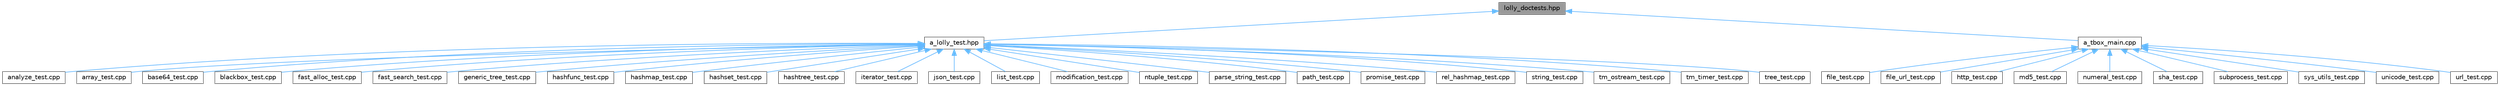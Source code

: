 digraph "lolly_doctests.hpp"
{
 // LATEX_PDF_SIZE
  bgcolor="transparent";
  edge [fontname=Helvetica,fontsize=10,labelfontname=Helvetica,labelfontsize=10];
  node [fontname=Helvetica,fontsize=10,shape=box,height=0.2,width=0.4];
  Node1 [id="Node000001",label="lolly_doctests.hpp",height=0.2,width=0.4,color="gray40", fillcolor="grey60", style="filled", fontcolor="black",tooltip=" "];
  Node1 -> Node2 [id="edge1_Node000001_Node000002",dir="back",color="steelblue1",style="solid",tooltip=" "];
  Node2 [id="Node000002",label="a_lolly_test.hpp",height=0.2,width=0.4,color="grey40", fillcolor="white", style="filled",URL="$a__lolly__test_8hpp.html",tooltip=" "];
  Node2 -> Node3 [id="edge2_Node000002_Node000003",dir="back",color="steelblue1",style="solid",tooltip=" "];
  Node3 [id="Node000003",label="analyze_test.cpp",height=0.2,width=0.4,color="grey40", fillcolor="white", style="filled",URL="$analyze__test_8cpp.html",tooltip=" "];
  Node2 -> Node4 [id="edge3_Node000002_Node000004",dir="back",color="steelblue1",style="solid",tooltip=" "];
  Node4 [id="Node000004",label="array_test.cpp",height=0.2,width=0.4,color="grey40", fillcolor="white", style="filled",URL="$array__test_8cpp.html",tooltip=" "];
  Node2 -> Node5 [id="edge4_Node000002_Node000005",dir="back",color="steelblue1",style="solid",tooltip=" "];
  Node5 [id="Node000005",label="base64_test.cpp",height=0.2,width=0.4,color="grey40", fillcolor="white", style="filled",URL="$base64__test_8cpp.html",tooltip=" "];
  Node2 -> Node6 [id="edge5_Node000002_Node000006",dir="back",color="steelblue1",style="solid",tooltip=" "];
  Node6 [id="Node000006",label="blackbox_test.cpp",height=0.2,width=0.4,color="grey40", fillcolor="white", style="filled",URL="$blackbox__test_8cpp.html",tooltip=" "];
  Node2 -> Node7 [id="edge6_Node000002_Node000007",dir="back",color="steelblue1",style="solid",tooltip=" "];
  Node7 [id="Node000007",label="fast_alloc_test.cpp",height=0.2,width=0.4,color="grey40", fillcolor="white", style="filled",URL="$fast__alloc__test_8cpp.html",tooltip=" "];
  Node2 -> Node8 [id="edge7_Node000002_Node000008",dir="back",color="steelblue1",style="solid",tooltip=" "];
  Node8 [id="Node000008",label="fast_search_test.cpp",height=0.2,width=0.4,color="grey40", fillcolor="white", style="filled",URL="$fast__search__test_8cpp.html",tooltip=" "];
  Node2 -> Node9 [id="edge8_Node000002_Node000009",dir="back",color="steelblue1",style="solid",tooltip=" "];
  Node9 [id="Node000009",label="generic_tree_test.cpp",height=0.2,width=0.4,color="grey40", fillcolor="white", style="filled",URL="$generic__tree__test_8cpp.html",tooltip=" "];
  Node2 -> Node10 [id="edge9_Node000002_Node000010",dir="back",color="steelblue1",style="solid",tooltip=" "];
  Node10 [id="Node000010",label="hashfunc_test.cpp",height=0.2,width=0.4,color="grey40", fillcolor="white", style="filled",URL="$hashfunc__test_8cpp.html",tooltip=" "];
  Node2 -> Node11 [id="edge10_Node000002_Node000011",dir="back",color="steelblue1",style="solid",tooltip=" "];
  Node11 [id="Node000011",label="hashmap_test.cpp",height=0.2,width=0.4,color="grey40", fillcolor="white", style="filled",URL="$hashmap__test_8cpp.html",tooltip=" "];
  Node2 -> Node12 [id="edge11_Node000002_Node000012",dir="back",color="steelblue1",style="solid",tooltip=" "];
  Node12 [id="Node000012",label="hashset_test.cpp",height=0.2,width=0.4,color="grey40", fillcolor="white", style="filled",URL="$hashset__test_8cpp.html",tooltip=" "];
  Node2 -> Node13 [id="edge12_Node000002_Node000013",dir="back",color="steelblue1",style="solid",tooltip=" "];
  Node13 [id="Node000013",label="hashtree_test.cpp",height=0.2,width=0.4,color="grey40", fillcolor="white", style="filled",URL="$hashtree__test_8cpp.html",tooltip=" "];
  Node2 -> Node14 [id="edge13_Node000002_Node000014",dir="back",color="steelblue1",style="solid",tooltip=" "];
  Node14 [id="Node000014",label="iterator_test.cpp",height=0.2,width=0.4,color="grey40", fillcolor="white", style="filled",URL="$iterator__test_8cpp.html",tooltip=" "];
  Node2 -> Node15 [id="edge14_Node000002_Node000015",dir="back",color="steelblue1",style="solid",tooltip=" "];
  Node15 [id="Node000015",label="json_test.cpp",height=0.2,width=0.4,color="grey40", fillcolor="white", style="filled",URL="$json__test_8cpp.html",tooltip=" "];
  Node2 -> Node16 [id="edge15_Node000002_Node000016",dir="back",color="steelblue1",style="solid",tooltip=" "];
  Node16 [id="Node000016",label="list_test.cpp",height=0.2,width=0.4,color="grey40", fillcolor="white", style="filled",URL="$list__test_8cpp.html",tooltip=" "];
  Node2 -> Node17 [id="edge16_Node000002_Node000017",dir="back",color="steelblue1",style="solid",tooltip=" "];
  Node17 [id="Node000017",label="modification_test.cpp",height=0.2,width=0.4,color="grey40", fillcolor="white", style="filled",URL="$modification__test_8cpp.html",tooltip=" "];
  Node2 -> Node18 [id="edge17_Node000002_Node000018",dir="back",color="steelblue1",style="solid",tooltip=" "];
  Node18 [id="Node000018",label="ntuple_test.cpp",height=0.2,width=0.4,color="grey40", fillcolor="white", style="filled",URL="$ntuple__test_8cpp.html",tooltip=" "];
  Node2 -> Node19 [id="edge18_Node000002_Node000019",dir="back",color="steelblue1",style="solid",tooltip=" "];
  Node19 [id="Node000019",label="parse_string_test.cpp",height=0.2,width=0.4,color="grey40", fillcolor="white", style="filled",URL="$parse__string__test_8cpp.html",tooltip=" "];
  Node2 -> Node20 [id="edge19_Node000002_Node000020",dir="back",color="steelblue1",style="solid",tooltip=" "];
  Node20 [id="Node000020",label="path_test.cpp",height=0.2,width=0.4,color="grey40", fillcolor="white", style="filled",URL="$path__test_8cpp.html",tooltip=" "];
  Node2 -> Node21 [id="edge20_Node000002_Node000021",dir="back",color="steelblue1",style="solid",tooltip=" "];
  Node21 [id="Node000021",label="promise_test.cpp",height=0.2,width=0.4,color="grey40", fillcolor="white", style="filled",URL="$promise__test_8cpp.html",tooltip=" "];
  Node2 -> Node22 [id="edge21_Node000002_Node000022",dir="back",color="steelblue1",style="solid",tooltip=" "];
  Node22 [id="Node000022",label="rel_hashmap_test.cpp",height=0.2,width=0.4,color="grey40", fillcolor="white", style="filled",URL="$rel__hashmap__test_8cpp.html",tooltip=" "];
  Node2 -> Node23 [id="edge22_Node000002_Node000023",dir="back",color="steelblue1",style="solid",tooltip=" "];
  Node23 [id="Node000023",label="string_test.cpp",height=0.2,width=0.4,color="grey40", fillcolor="white", style="filled",URL="$string__test_8cpp.html",tooltip=" "];
  Node2 -> Node24 [id="edge23_Node000002_Node000024",dir="back",color="steelblue1",style="solid",tooltip=" "];
  Node24 [id="Node000024",label="tm_ostream_test.cpp",height=0.2,width=0.4,color="grey40", fillcolor="white", style="filled",URL="$tm__ostream__test_8cpp.html",tooltip=" "];
  Node2 -> Node25 [id="edge24_Node000002_Node000025",dir="back",color="steelblue1",style="solid",tooltip=" "];
  Node25 [id="Node000025",label="tm_timer_test.cpp",height=0.2,width=0.4,color="grey40", fillcolor="white", style="filled",URL="$tm__timer__test_8cpp.html",tooltip=" "];
  Node2 -> Node26 [id="edge25_Node000002_Node000026",dir="back",color="steelblue1",style="solid",tooltip=" "];
  Node26 [id="Node000026",label="tree_test.cpp",height=0.2,width=0.4,color="grey40", fillcolor="white", style="filled",URL="$tree__test_8cpp.html",tooltip=" "];
  Node1 -> Node27 [id="edge26_Node000001_Node000027",dir="back",color="steelblue1",style="solid",tooltip=" "];
  Node27 [id="Node000027",label="a_tbox_main.cpp",height=0.2,width=0.4,color="grey40", fillcolor="white", style="filled",URL="$a__tbox__main_8cpp.html",tooltip=" "];
  Node27 -> Node28 [id="edge27_Node000027_Node000028",dir="back",color="steelblue1",style="solid",tooltip=" "];
  Node28 [id="Node000028",label="file_test.cpp",height=0.2,width=0.4,color="grey40", fillcolor="white", style="filled",URL="$file__test_8cpp.html",tooltip=" "];
  Node27 -> Node29 [id="edge28_Node000027_Node000029",dir="back",color="steelblue1",style="solid",tooltip=" "];
  Node29 [id="Node000029",label="file_url_test.cpp",height=0.2,width=0.4,color="grey40", fillcolor="white", style="filled",URL="$file__url__test_8cpp.html",tooltip=" "];
  Node27 -> Node30 [id="edge29_Node000027_Node000030",dir="back",color="steelblue1",style="solid",tooltip=" "];
  Node30 [id="Node000030",label="http_test.cpp",height=0.2,width=0.4,color="grey40", fillcolor="white", style="filled",URL="$http__test_8cpp.html",tooltip=" "];
  Node27 -> Node31 [id="edge30_Node000027_Node000031",dir="back",color="steelblue1",style="solid",tooltip=" "];
  Node31 [id="Node000031",label="md5_test.cpp",height=0.2,width=0.4,color="grey40", fillcolor="white", style="filled",URL="$md5__test_8cpp.html",tooltip=" "];
  Node27 -> Node32 [id="edge31_Node000027_Node000032",dir="back",color="steelblue1",style="solid",tooltip=" "];
  Node32 [id="Node000032",label="numeral_test.cpp",height=0.2,width=0.4,color="grey40", fillcolor="white", style="filled",URL="$numeral__test_8cpp.html",tooltip=" "];
  Node27 -> Node33 [id="edge32_Node000027_Node000033",dir="back",color="steelblue1",style="solid",tooltip=" "];
  Node33 [id="Node000033",label="sha_test.cpp",height=0.2,width=0.4,color="grey40", fillcolor="white", style="filled",URL="$sha__test_8cpp.html",tooltip=" "];
  Node27 -> Node34 [id="edge33_Node000027_Node000034",dir="back",color="steelblue1",style="solid",tooltip=" "];
  Node34 [id="Node000034",label="subprocess_test.cpp",height=0.2,width=0.4,color="grey40", fillcolor="white", style="filled",URL="$subprocess__test_8cpp.html",tooltip=" "];
  Node27 -> Node35 [id="edge34_Node000027_Node000035",dir="back",color="steelblue1",style="solid",tooltip=" "];
  Node35 [id="Node000035",label="sys_utils_test.cpp",height=0.2,width=0.4,color="grey40", fillcolor="white", style="filled",URL="$sys__utils__test_8cpp.html",tooltip=" "];
  Node27 -> Node36 [id="edge35_Node000027_Node000036",dir="back",color="steelblue1",style="solid",tooltip=" "];
  Node36 [id="Node000036",label="unicode_test.cpp",height=0.2,width=0.4,color="grey40", fillcolor="white", style="filled",URL="$unicode__test_8cpp.html",tooltip=" "];
  Node27 -> Node37 [id="edge36_Node000027_Node000037",dir="back",color="steelblue1",style="solid",tooltip=" "];
  Node37 [id="Node000037",label="url_test.cpp",height=0.2,width=0.4,color="grey40", fillcolor="white", style="filled",URL="$url__test_8cpp.html",tooltip=" "];
}
